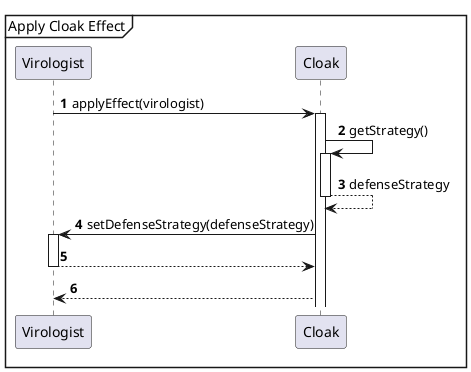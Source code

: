 @startuml
'https://plantuml.com/sequence-diagram

autonumber

mainframe Apply Cloak Effect

Virologist -> Cloak++ : applyEffect(virologist)

Cloak -> Cloak++ : getStrategy()
Cloak --> Cloak-- : defenseStrategy

Cloak -> Virologist++: setDefenseStrategy(defenseStrategy)
Virologist --> Cloak--

Cloak --> Virologist

@enduml